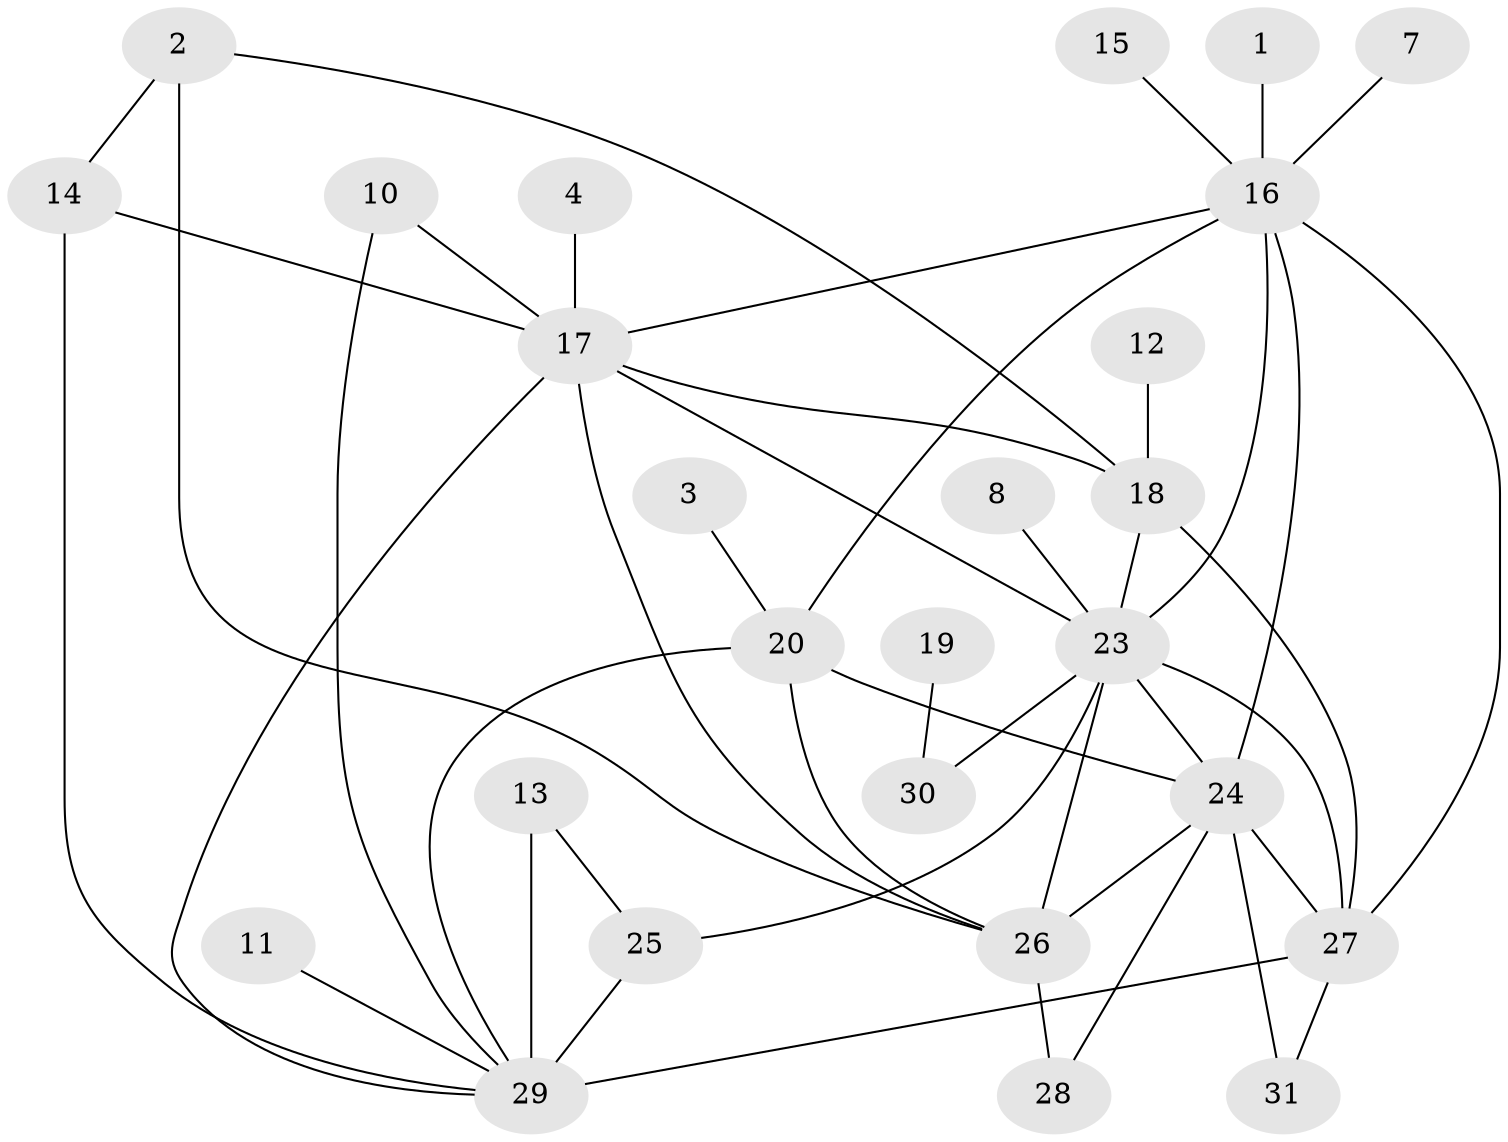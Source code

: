 // original degree distribution, {6: 0.01639344262295082, 3: 0.2786885245901639, 1: 0.19672131147540983, 7: 0.01639344262295082, 2: 0.22950819672131148, 4: 0.08196721311475409, 8: 0.03278688524590164, 5: 0.06557377049180328, 0: 0.08196721311475409}
// Generated by graph-tools (version 1.1) at 2025/25/03/09/25 03:25:16]
// undirected, 26 vertices, 45 edges
graph export_dot {
graph [start="1"]
  node [color=gray90,style=filled];
  1;
  2;
  3;
  4;
  7;
  8;
  10;
  11;
  12;
  13;
  14;
  15;
  16;
  17;
  18;
  19;
  20;
  23;
  24;
  25;
  26;
  27;
  28;
  29;
  30;
  31;
  1 -- 16 [weight=1.0];
  2 -- 14 [weight=1.0];
  2 -- 18 [weight=1.0];
  2 -- 26 [weight=1.0];
  3 -- 20 [weight=1.0];
  4 -- 17 [weight=1.0];
  7 -- 16 [weight=1.0];
  8 -- 23 [weight=1.0];
  10 -- 17 [weight=1.0];
  10 -- 29 [weight=1.0];
  11 -- 29 [weight=1.0];
  12 -- 18 [weight=1.0];
  13 -- 25 [weight=2.0];
  13 -- 29 [weight=2.0];
  14 -- 17 [weight=1.0];
  14 -- 29 [weight=1.0];
  15 -- 16 [weight=1.0];
  16 -- 17 [weight=1.0];
  16 -- 20 [weight=1.0];
  16 -- 23 [weight=1.0];
  16 -- 24 [weight=1.0];
  16 -- 27 [weight=1.0];
  17 -- 18 [weight=1.0];
  17 -- 23 [weight=1.0];
  17 -- 26 [weight=1.0];
  17 -- 29 [weight=1.0];
  18 -- 23 [weight=1.0];
  18 -- 27 [weight=1.0];
  19 -- 30 [weight=1.0];
  20 -- 24 [weight=1.0];
  20 -- 26 [weight=1.0];
  20 -- 29 [weight=1.0];
  23 -- 24 [weight=1.0];
  23 -- 25 [weight=1.0];
  23 -- 26 [weight=1.0];
  23 -- 27 [weight=1.0];
  23 -- 30 [weight=1.0];
  24 -- 26 [weight=2.0];
  24 -- 27 [weight=1.0];
  24 -- 28 [weight=1.0];
  24 -- 31 [weight=1.0];
  25 -- 29 [weight=1.0];
  26 -- 28 [weight=1.0];
  27 -- 29 [weight=3.0];
  27 -- 31 [weight=1.0];
}
